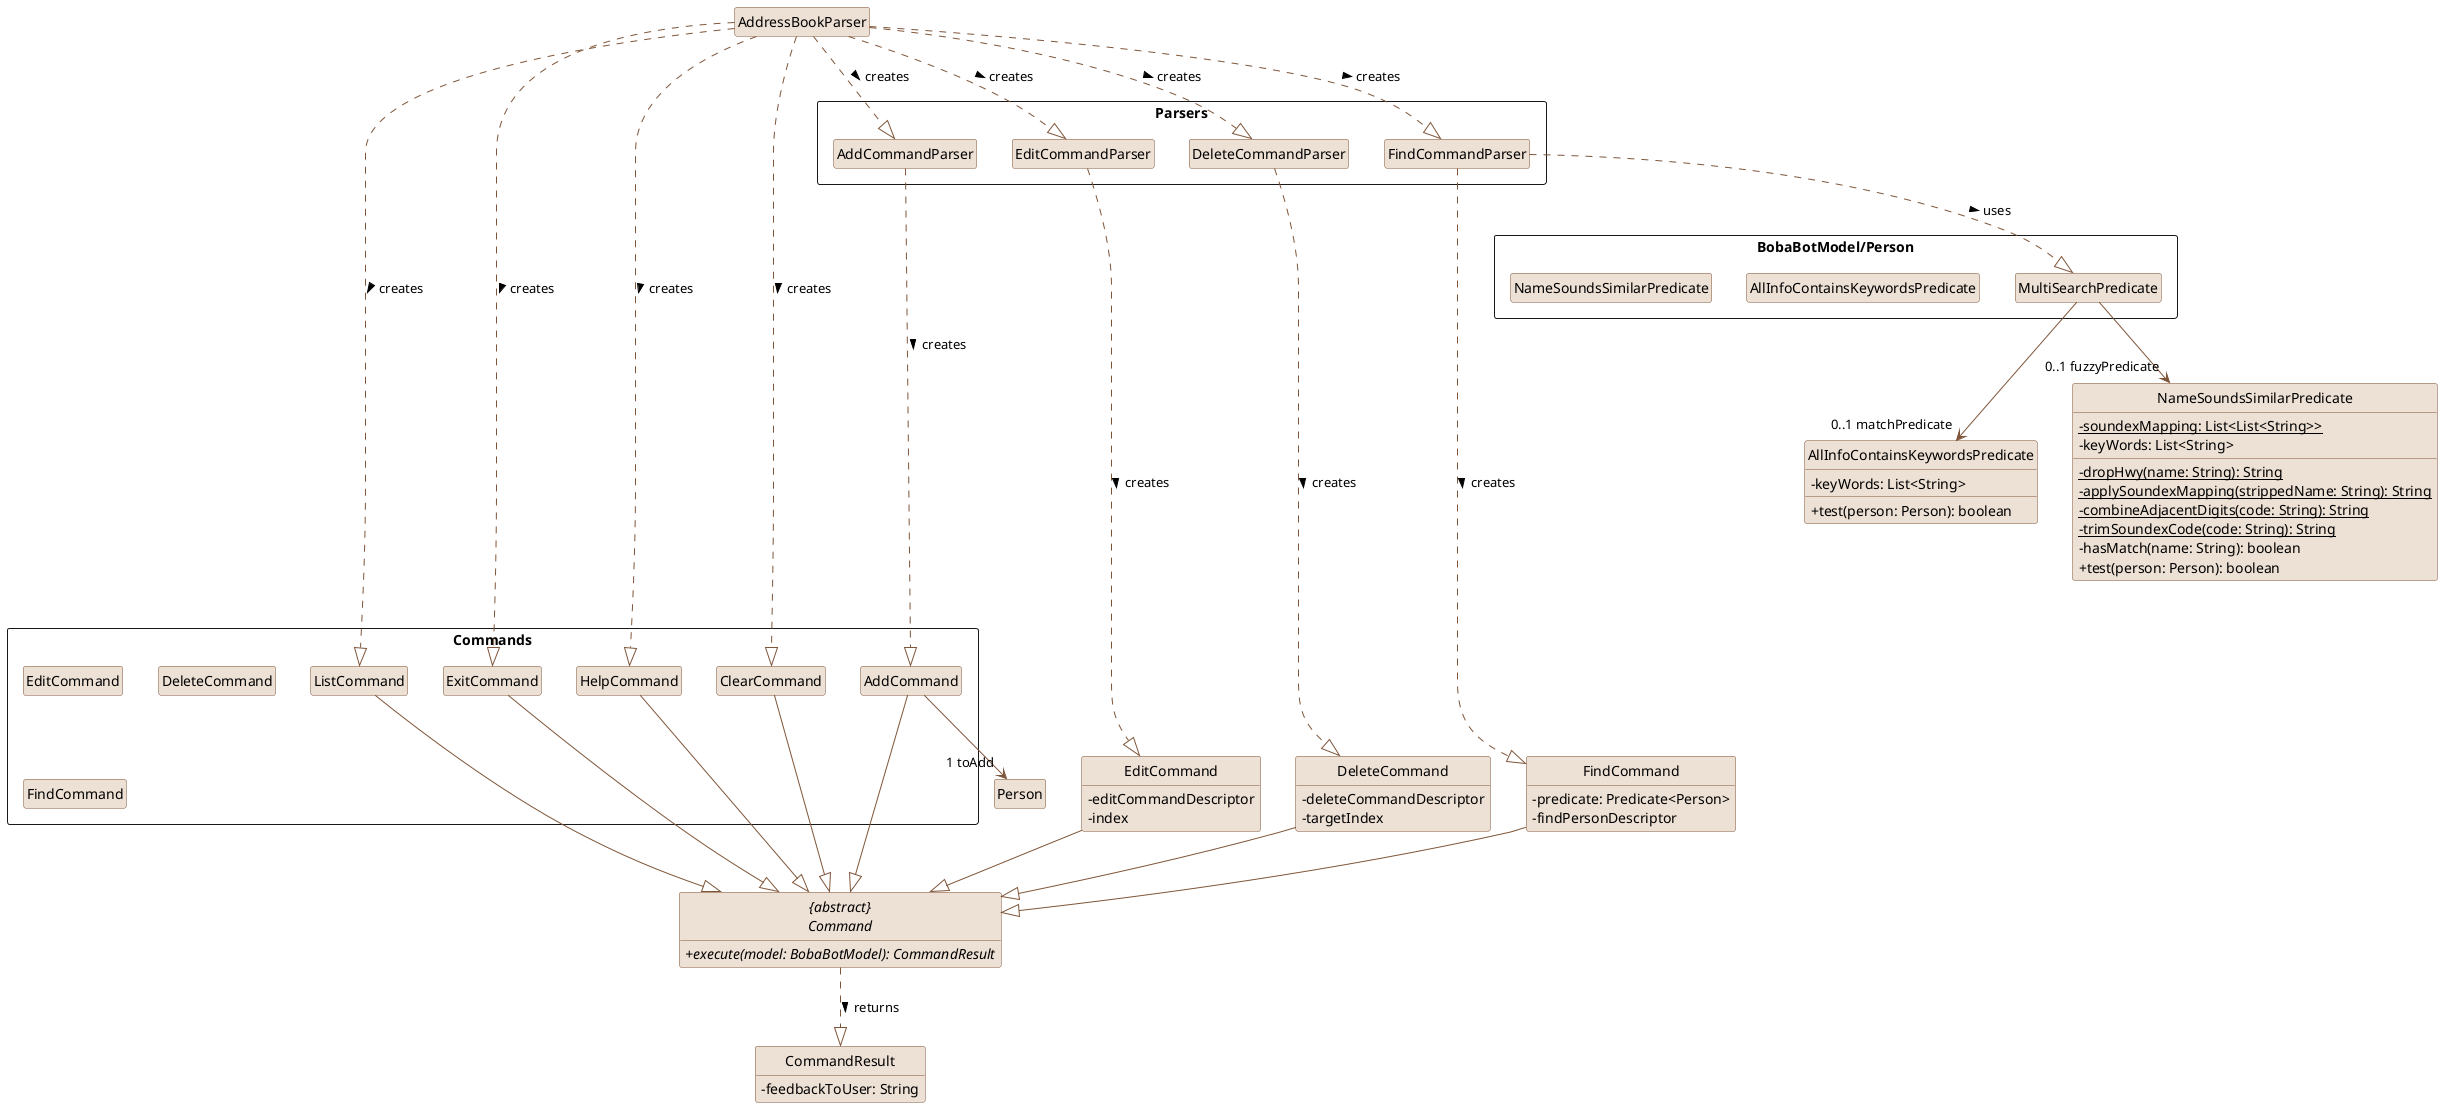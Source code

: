 @startuml
'!include style.puml
'skinparam arrowThickness 1.1
'skinparam arrowColor UI_COLOR_T4
'skinparam classBackgroundColor UI_COLOR
skinparam classAttributeIconSize 0
hide circle
hide empty method
hide empty attribute

skinparam activityBorderThickness 1.5
skinparam class {
    BorderColor #7F5539
    BackgroundColor #EDE0D4
    arrowColor #7F5539
}

abstract "{abstract}\nCommand" as Command {
    {abstract} +execute(model: BobaBotModel): CommandResult
}

package Commands <<Rectangle>>{
    Class EditCommand
    Class AddCommand
    Class DeleteCommand
    Class FindCommand
    Class ListCommand
    Class ExitCommand
    Class HelpCommand
    Class ClearCommand
}

package Parsers <<Rectangle>> {
    Class AddCommandParser
    Class EditCommandParser
    Class DeleteCommandParser
    Class FindCommandParser
}

package BobaBotModel/Person <<Rectangle>> {
    Class MultiSearchPredicate
    Class AllInfoContainsKeywordsPredicate
    Class NameSoundsSimilarPredicate
}
class EditCommand {
    -editCommandDescriptor
    -index
}

class DeleteCommand {
    -deleteCommandDescriptor
    -targetIndex
}

class FindCommand {
    -predicate: Predicate<Person>
    -findPersonDescriptor
}

class AllInfoContainsKeywordsPredicate {
    -keyWords: List<String>
    +test(person: Person): boolean
}

class NameSoundsSimilarPredicate {
    {static} -soundexMapping: List<List<String>>
    -keyWords: List<String>
    {static} -dropHwy(name: String): String
    {static} -applySoundexMapping(strippedName: String): String
    {static} -combineAdjacentDigits(code: String): String
    {static} -trimSoundexCode(code: String): String
    -hasMatch(name: String): boolean
    +test(person: Person): boolean
}

class CommandResult {
    -feedbackToUser: String
}

AddCommand --> "1 toAdd" Person


AddressBookParser ..|> EditCommandParser: creates >
AddressBookParser ..|> AddCommandParser: creates >
AddressBookParser ..|> DeleteCommandParser: creates >
AddressBookParser ..|> FindCommandParser: creates >

AddressBookParser ..|> ListCommand: creates >
AddressBookParser ..|> ClearCommand: creates >
AddressBookParser ..|> HelpCommand: creates >
AddressBookParser ..|> ExitCommand: creates >


FindCommandParser .....|> FindCommand : creates >
EditCommandParser ....|> EditCommand: creates >
DeleteCommandParser ....|> DeleteCommand: creates >
AddCommandParser ....|> AddCommand: creates >

FindCommandParser ..|> MultiSearchPredicate : uses >
MultiSearchPredicate --> "0..1 matchPredicate" AllInfoContainsKeywordsPredicate
MultiSearchPredicate --> "0..1 fuzzyPredicate" NameSoundsSimilarPredicate

AddCommand --|> Command
EditCommand --|> Command
DeleteCommand --|> Command
FindCommand --|> Command
ListCommand --|> Command
ClearCommand --|> Command
HelpCommand --|> Command
ExitCommand --|> Command

Command ..|> CommandResult: returns >

@enduml

